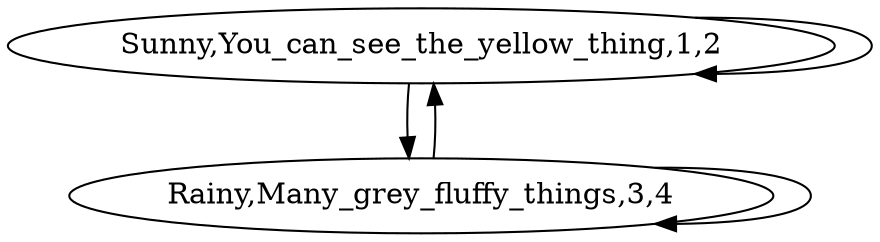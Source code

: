digraph G {
0[label="Sunny,You_can_see_the_yellow_thing,1,2"];
1[label="Rainy,Many_grey_fluffy_things,3,4"];
0->0 ;
0->1 ;
1->0 ;
1->1 ;
}

